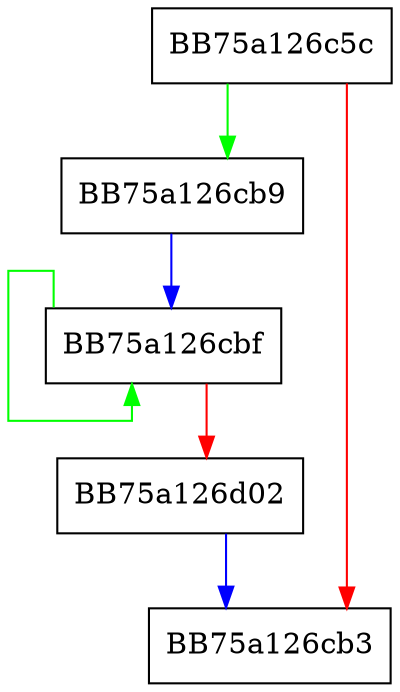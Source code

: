 digraph set_first {
  node [shape="box"];
  graph [splines=ortho];
  BB75a126c5c -> BB75a126cb9 [color="green"];
  BB75a126c5c -> BB75a126cb3 [color="red"];
  BB75a126cb9 -> BB75a126cbf [color="blue"];
  BB75a126cbf -> BB75a126cbf [color="green"];
  BB75a126cbf -> BB75a126d02 [color="red"];
  BB75a126d02 -> BB75a126cb3 [color="blue"];
}